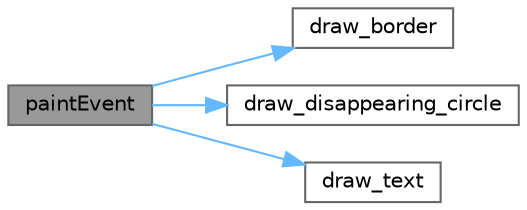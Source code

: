 digraph "paintEvent"
{
 // LATEX_PDF_SIZE
  bgcolor="transparent";
  edge [fontname=Helvetica,fontsize=10,labelfontname=Helvetica,labelfontsize=10];
  node [fontname=Helvetica,fontsize=10,shape=box,height=0.2,width=0.4];
  rankdir="LR";
  Node1 [id="Node000001",label="paintEvent",height=0.2,width=0.4,color="gray40", fillcolor="grey60", style="filled", fontcolor="black",tooltip=" "];
  Node1 -> Node2 [id="edge1_Node000001_Node000002",color="steelblue1",style="solid",tooltip=" "];
  Node2 [id="Node000002",label="draw_border",height=0.2,width=0.4,color="grey40", fillcolor="white", style="filled",URL="$class_hollow__button.html#a1262d50df15ae1b8949491eacc691749",tooltip=" "];
  Node1 -> Node3 [id="edge2_Node000001_Node000003",color="steelblue1",style="solid",tooltip=" "];
  Node3 [id="Node000003",label="draw_disappearing_circle",height=0.2,width=0.4,color="grey40", fillcolor="white", style="filled",URL="$class_hollow__button.html#a50d69681960844652b852daac83ed97b",tooltip=" "];
  Node1 -> Node4 [id="edge3_Node000001_Node000004",color="steelblue1",style="solid",tooltip=" "];
  Node4 [id="Node000004",label="draw_text",height=0.2,width=0.4,color="grey40", fillcolor="white", style="filled",URL="$class_hollow__button.html#af69de6b382a44a68ff96c18d03e078be",tooltip=" "];
}
